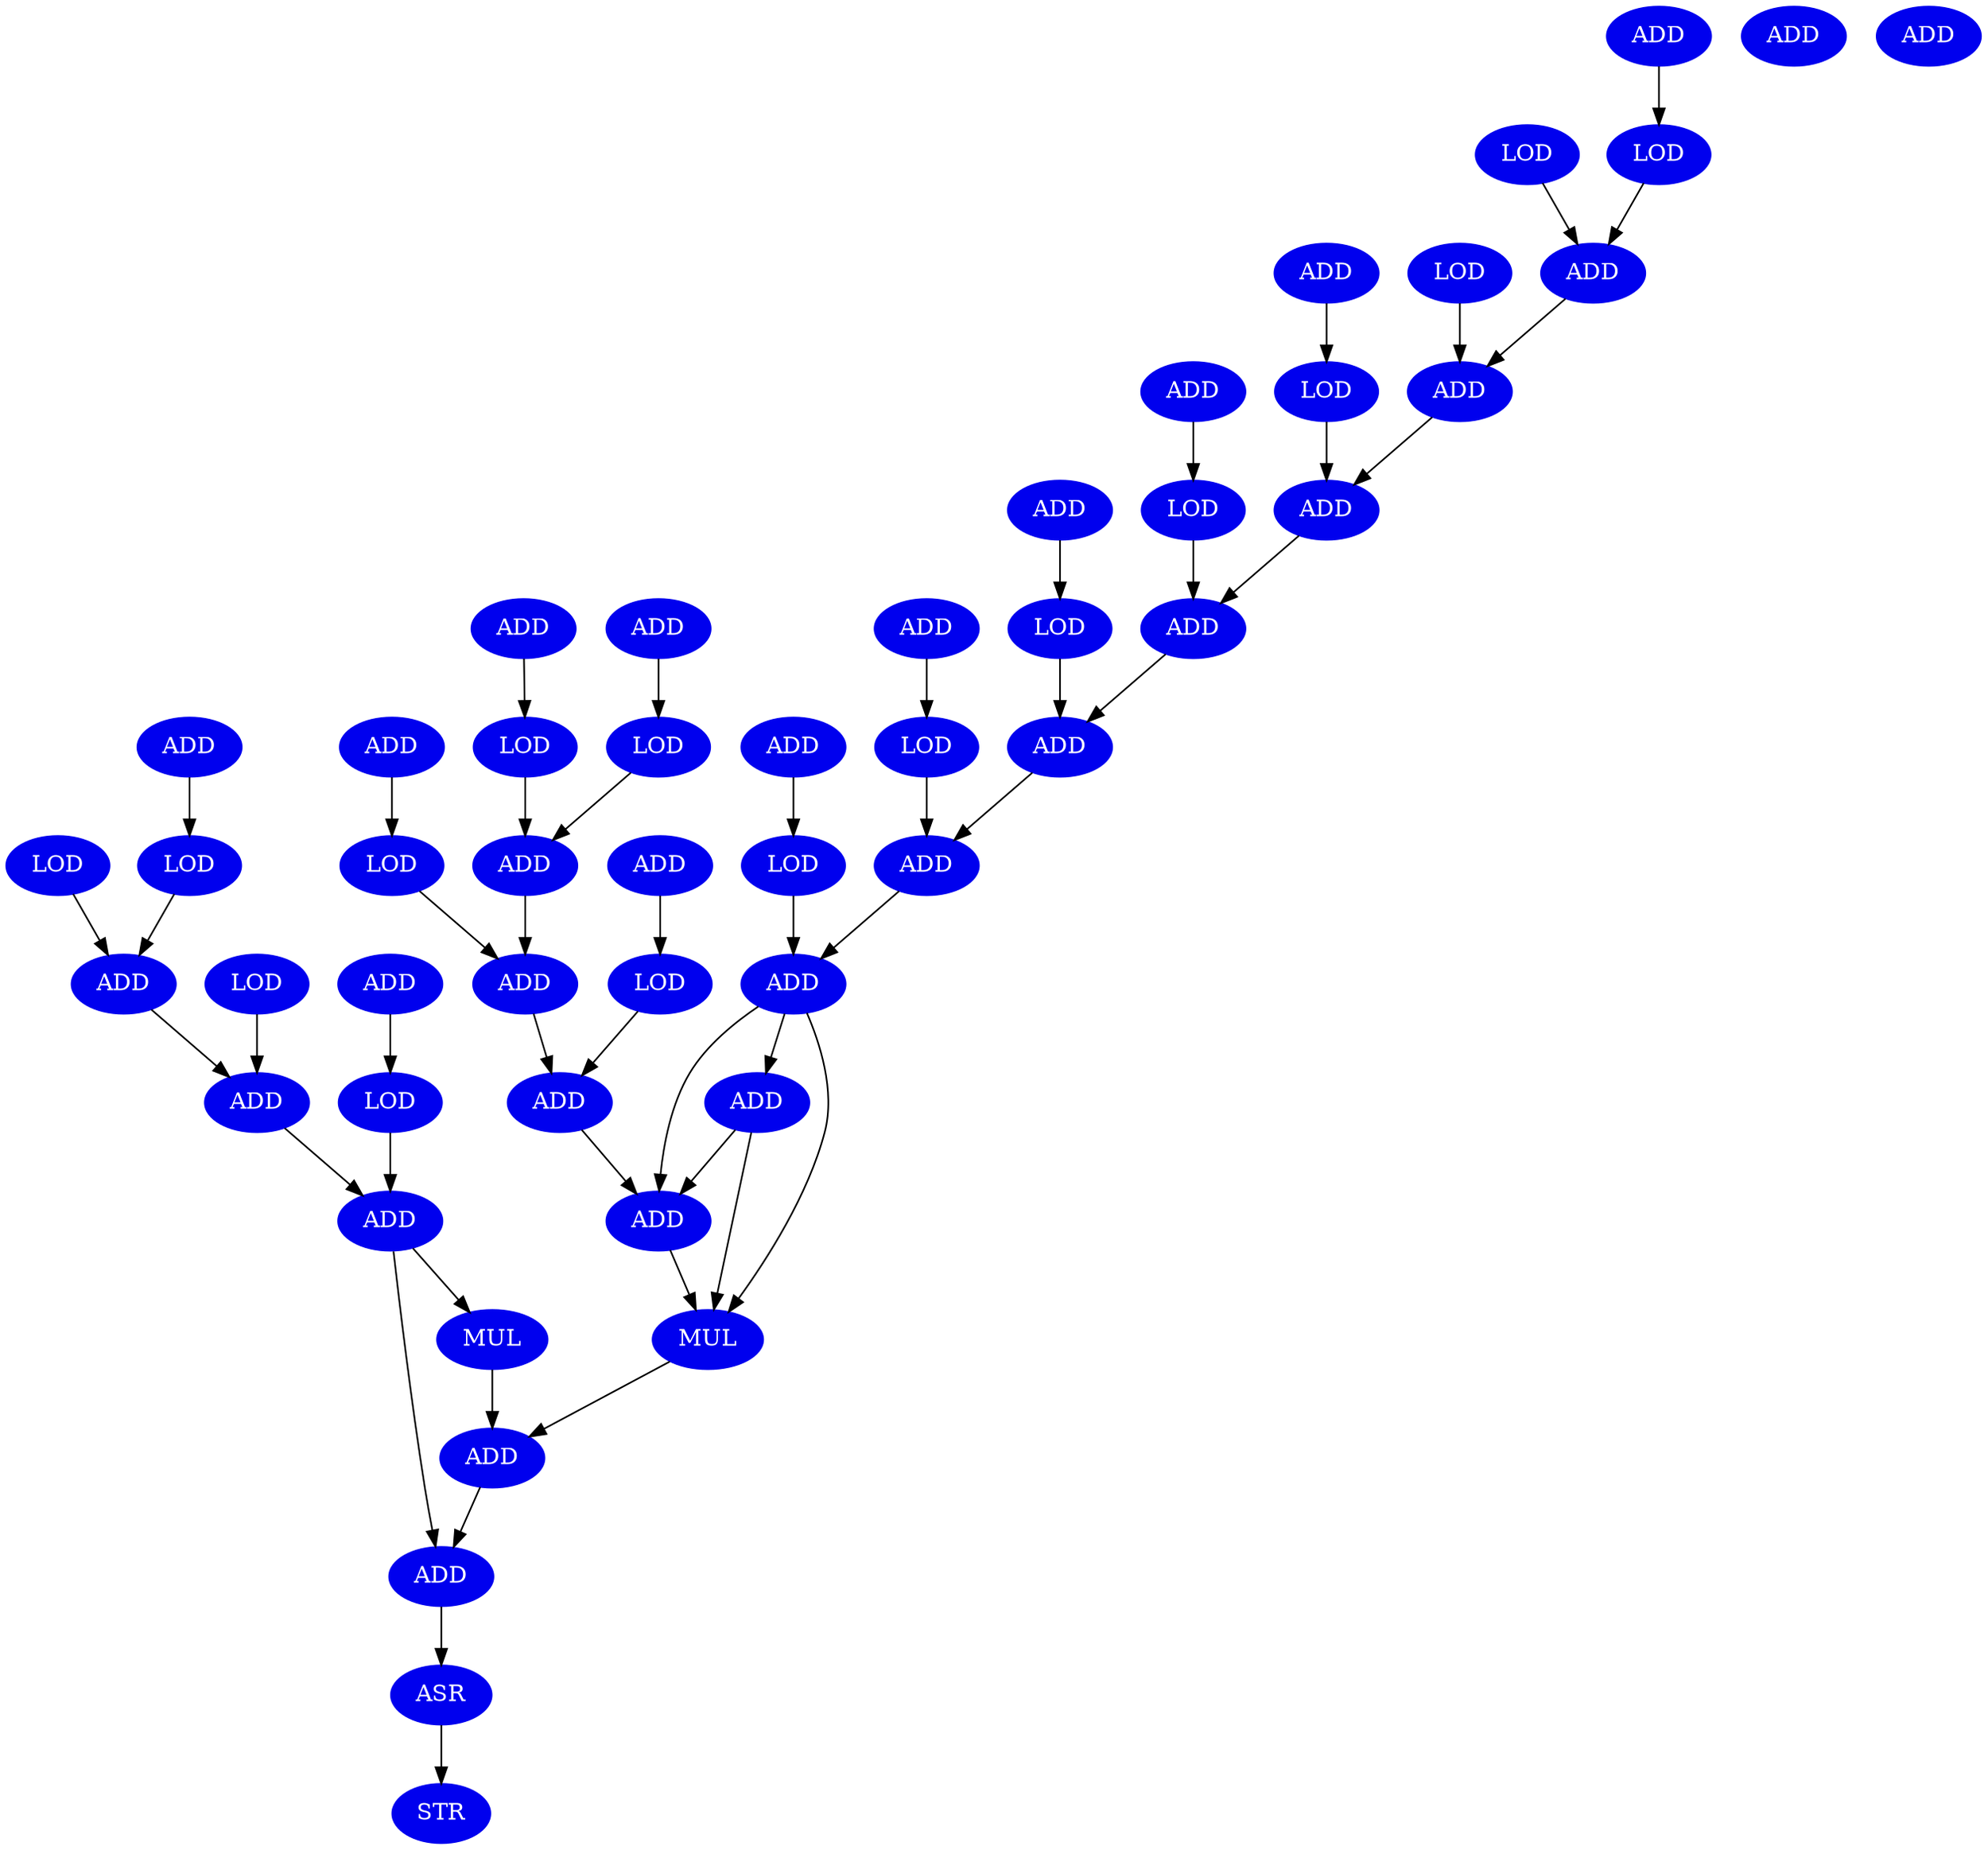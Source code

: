 digraph h2v2_smooth_downsample_dfg__6 {
    node [fontcolor=white,style=filled,color=blue2];
    LOD_1 [label = LOD ];
    ADD_7 [label = ADD ];
    LOD_8 [label = LOD ];
    ADD_11 [label = ADD ];
    LOD_12 [label = LOD ];
    ADD_15 [label = ADD ];
    ADD_19 [label = ADD ];
    LOD_20 [label = LOD ];
    ADD_23 [label = ADD ];
    LOD_26 [label = LOD ];
    ADD_32 [label = ADD ];
    LOD_33 [label = LOD ];
    ADD_36 [label = ADD ];
    LOD_37 [label = LOD ];
    ADD_40 [label = ADD ];
    ADD_44 [label = ADD ];
    LOD_45 [label = LOD ];
    ADD_48 [label = ADD ];
    ADD_52 [label = ADD ];
    LOD_53 [label = LOD ];
    ADD_56 [label = ADD ];
    ADD_60 [label = ADD ];
    LOD_61 [label = LOD ];
    ADD_64 [label = ADD ];
    ADD_68 [label = ADD ];
    LOD_69 [label = LOD ];
    ADD_72 [label = ADD ];
    ADD_76 [label = ADD ];
    LOD_77 [label = LOD ];
    ADD_80 [label = ADD ];
    ADD_83 [label = ADD ];
    ADD_89 [label = ADD ];
    LOD_90 [label = LOD ];
    ADD_96 [label = ADD ];
    LOD_97 [label = LOD ];
    ADD_100 [label = ADD ];
    ADD_104 [label = ADD ];
    LOD_105 [label = LOD ];
    ADD_108 [label = ADD ];
    ADD_112 [label = ADD ];
    LOD_113 [label = LOD ];
    ADD_116 [label = ADD ];
    ADD_118 [label = ADD ];
    MUL_121 [label = MUL ];
    MUL_122 [label = MUL ];
    ADD_123 [label = ADD ];
    ADD_126 [label = ADD ];
    ASR_128 [label = ASR ];
    STR_130 [label = STR ];
    ADD_132 [label = ADD ];
    ADD_137 [label = ADD ];
    LOD_1 -> ADD_11 [ name = 0 ];
    ADD_7 -> LOD_8 [ name = 2 ];
    LOD_8 -> ADD_11 [ name = 3 ];
    ADD_11 -> ADD_15 [ name = 4 ];
    LOD_12 -> ADD_15 [ name = 5 ];
    ADD_15 -> ADD_23 [ name = 6 ];
    ADD_19 -> LOD_20 [ name = 8 ];
    LOD_20 -> ADD_23 [ name = 9 ];
    ADD_23 -> MUL_121 [ name = 10 ];
    ADD_23 -> ADD_126 [ name = 11 ];
    LOD_26 -> ADD_36 [ name = 12 ];
    ADD_32 -> LOD_33 [ name = 14 ];
    LOD_33 -> ADD_36 [ name = 15 ];
    ADD_36 -> ADD_40 [ name = 16 ];
    LOD_37 -> ADD_40 [ name = 17 ];
    ADD_40 -> ADD_48 [ name = 18 ];
    ADD_44 -> LOD_45 [ name = 20 ];
    LOD_45 -> ADD_48 [ name = 21 ];
    ADD_48 -> ADD_56 [ name = 22 ];
    ADD_52 -> LOD_53 [ name = 24 ];
    LOD_53 -> ADD_56 [ name = 25 ];
    ADD_56 -> ADD_64 [ name = 26 ];
    ADD_60 -> LOD_61 [ name = 28 ];
    LOD_61 -> ADD_64 [ name = 29 ];
    ADD_64 -> ADD_72 [ name = 30 ];
    ADD_68 -> LOD_69 [ name = 32 ];
    LOD_69 -> ADD_72 [ name = 33 ];
    ADD_72 -> ADD_80 [ name = 34 ];
    ADD_76 -> LOD_77 [ name = 36 ];
    LOD_77 -> ADD_80 [ name = 37 ];
    ADD_80 -> ADD_83 [ name = 38 ];
    ADD_80 -> ADD_118 [ name = 40 ];
    ADD_80 -> MUL_122 [ name = 41 ];
    ADD_83 -> ADD_118 [ name = 42 ];
    ADD_83 -> MUL_122 [ name = 43 ];
    ADD_89 -> LOD_90 [ name = 45 ];
    LOD_90 -> ADD_100 [ name = 46 ];
    ADD_96 -> LOD_97 [ name = 48 ];
    LOD_97 -> ADD_100 [ name = 49 ];
    ADD_100 -> ADD_108 [ name = 50 ];
    ADD_104 -> LOD_105 [ name = 52 ];
    LOD_105 -> ADD_108 [ name = 53 ];
    ADD_108 -> ADD_116 [ name = 54 ];
    ADD_112 -> LOD_113 [ name = 56 ];
    LOD_113 -> ADD_116 [ name = 57 ];
    ADD_116 -> ADD_118 [ name = 58 ];
    ADD_118 -> MUL_122 [ name = 59 ];
    MUL_121 -> ADD_123 [ name = 60 ];
    MUL_122 -> ADD_123 [ name = 61 ];
    ADD_123 -> ADD_126 [ name = 62 ];
    ADD_126 -> ASR_128 [ name = 64 ];
    ASR_128 -> STR_130 [ name = 66 ];
}
